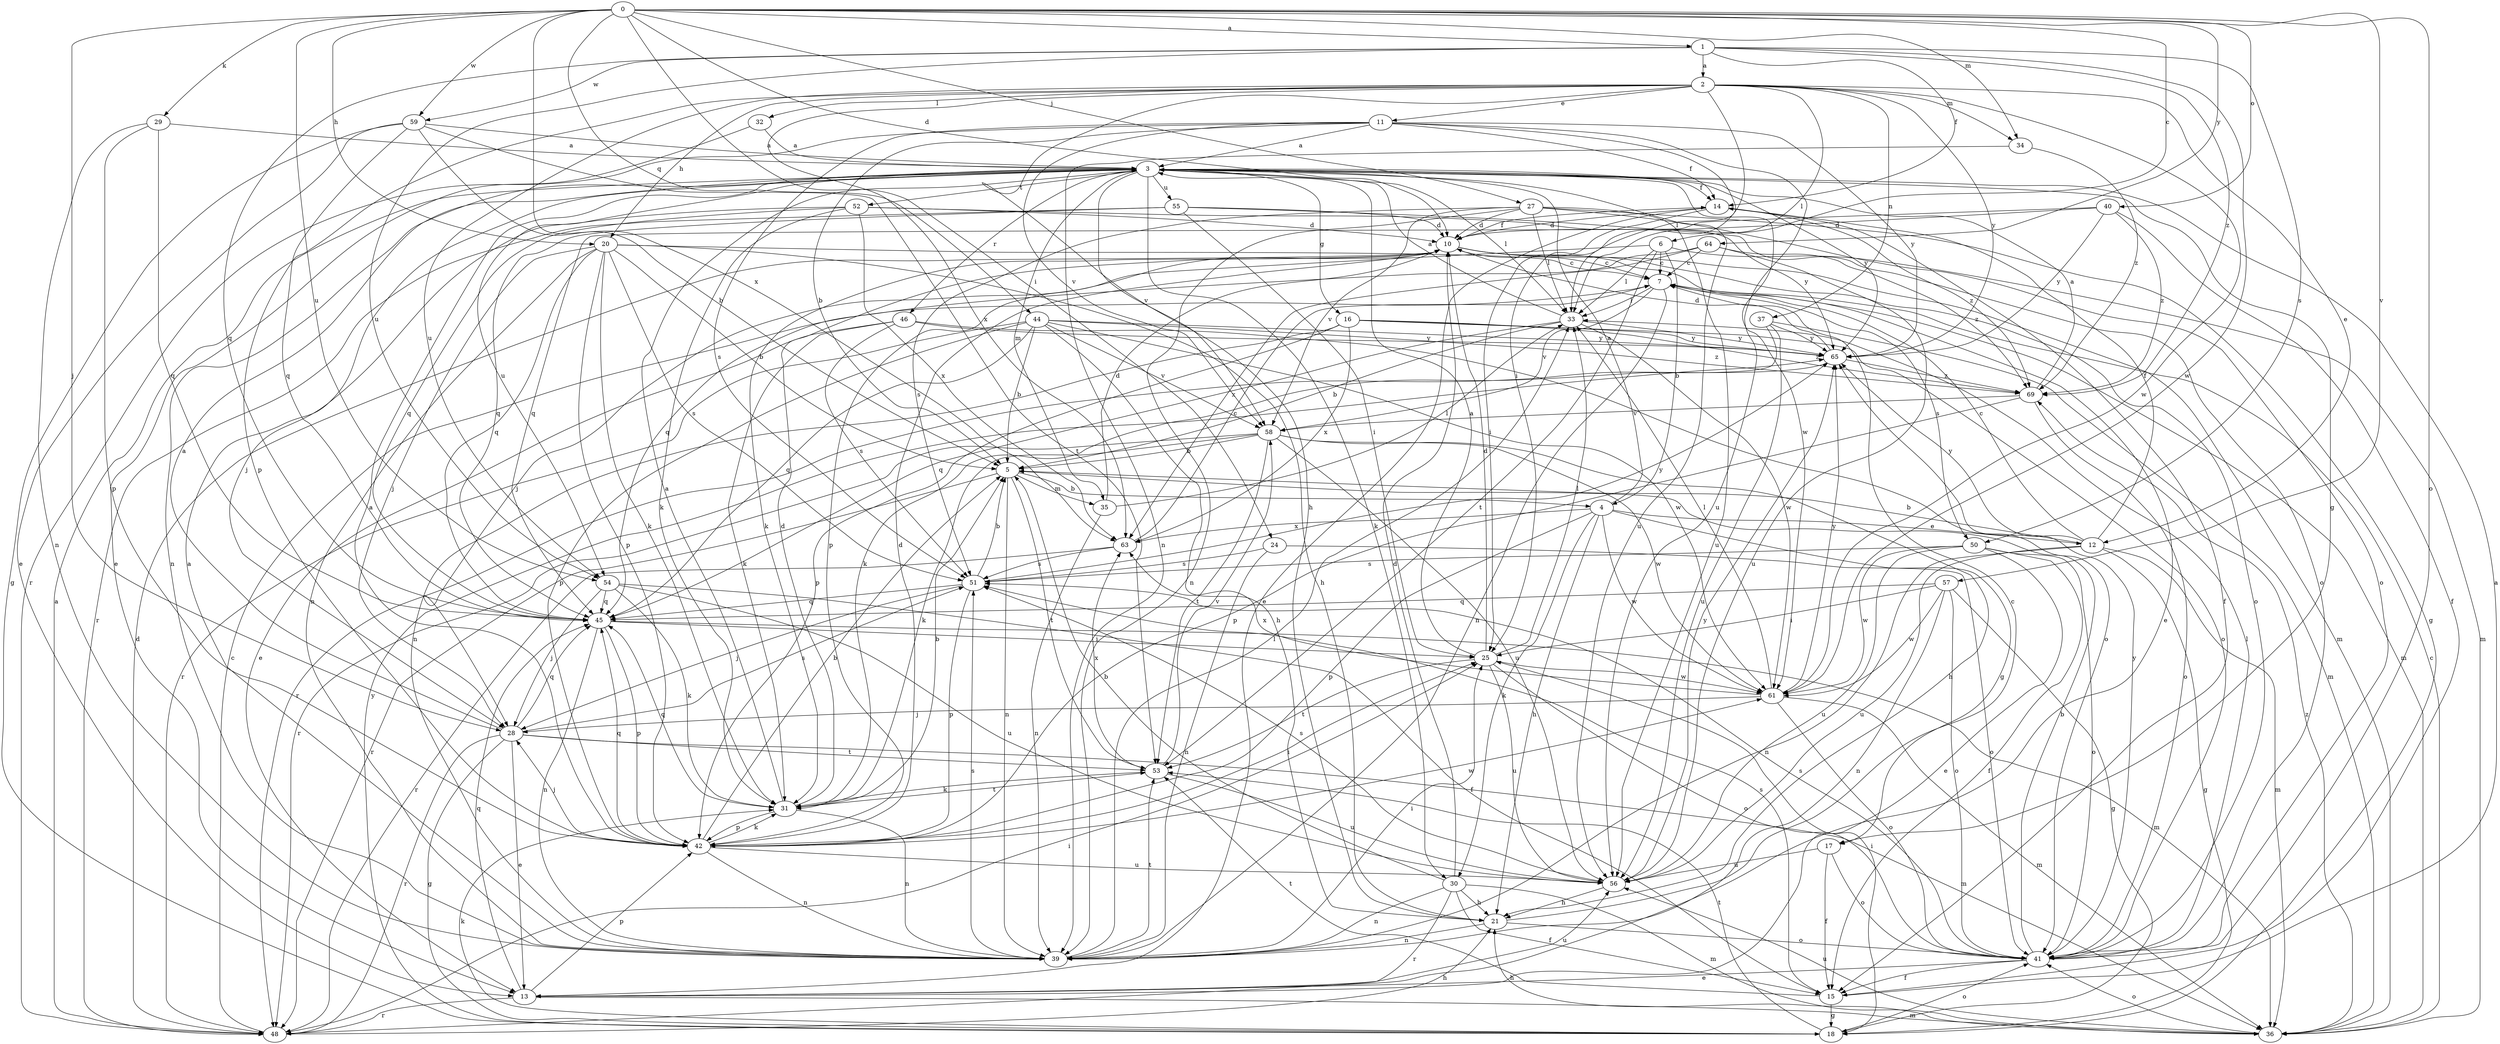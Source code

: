 strict digraph  {
0;
1;
2;
3;
4;
5;
6;
7;
10;
11;
12;
13;
14;
15;
16;
17;
18;
20;
21;
24;
25;
27;
28;
29;
30;
31;
32;
33;
34;
35;
36;
37;
39;
40;
41;
42;
44;
45;
46;
48;
50;
51;
52;
53;
54;
55;
56;
57;
58;
59;
61;
63;
64;
65;
69;
0 -> 1  [label=a];
0 -> 6  [label=c];
0 -> 10  [label=d];
0 -> 20  [label=h];
0 -> 24  [label=i];
0 -> 27  [label=j];
0 -> 28  [label=j];
0 -> 29  [label=k];
0 -> 34  [label=m];
0 -> 40  [label=o];
0 -> 41  [label=o];
0 -> 44  [label=q];
0 -> 54  [label=u];
0 -> 57  [label=v];
0 -> 59  [label=w];
0 -> 63  [label=x];
0 -> 64  [label=y];
1 -> 2  [label=a];
1 -> 14  [label=f];
1 -> 45  [label=q];
1 -> 50  [label=s];
1 -> 54  [label=u];
1 -> 59  [label=w];
1 -> 61  [label=w];
1 -> 69  [label=z];
2 -> 11  [label=e];
2 -> 12  [label=e];
2 -> 20  [label=h];
2 -> 21  [label=h];
2 -> 25  [label=i];
2 -> 32  [label=l];
2 -> 33  [label=l];
2 -> 34  [label=m];
2 -> 37  [label=n];
2 -> 42  [label=p];
2 -> 54  [label=u];
2 -> 61  [label=w];
2 -> 63  [label=x];
2 -> 65  [label=y];
3 -> 14  [label=f];
3 -> 16  [label=g];
3 -> 17  [label=g];
3 -> 30  [label=k];
3 -> 33  [label=l];
3 -> 35  [label=m];
3 -> 39  [label=n];
3 -> 46  [label=r];
3 -> 52  [label=t];
3 -> 54  [label=u];
3 -> 55  [label=u];
3 -> 56  [label=u];
3 -> 58  [label=v];
3 -> 61  [label=w];
3 -> 65  [label=y];
4 -> 3  [label=a];
4 -> 12  [label=e];
4 -> 17  [label=g];
4 -> 21  [label=h];
4 -> 30  [label=k];
4 -> 42  [label=p];
4 -> 61  [label=w];
4 -> 63  [label=x];
5 -> 4  [label=b];
5 -> 35  [label=m];
5 -> 39  [label=n];
5 -> 48  [label=r];
5 -> 53  [label=t];
6 -> 4  [label=b];
6 -> 7  [label=c];
6 -> 28  [label=j];
6 -> 33  [label=l];
6 -> 36  [label=m];
6 -> 53  [label=t];
7 -> 33  [label=l];
7 -> 36  [label=m];
7 -> 39  [label=n];
7 -> 50  [label=s];
7 -> 58  [label=v];
10 -> 7  [label=c];
10 -> 13  [label=e];
10 -> 14  [label=f];
10 -> 31  [label=k];
10 -> 36  [label=m];
10 -> 41  [label=o];
10 -> 42  [label=p];
11 -> 3  [label=a];
11 -> 5  [label=b];
11 -> 14  [label=f];
11 -> 33  [label=l];
11 -> 48  [label=r];
11 -> 51  [label=s];
11 -> 56  [label=u];
11 -> 58  [label=v];
11 -> 65  [label=y];
12 -> 5  [label=b];
12 -> 7  [label=c];
12 -> 14  [label=f];
12 -> 18  [label=g];
12 -> 36  [label=m];
12 -> 39  [label=n];
12 -> 56  [label=u];
12 -> 65  [label=y];
13 -> 36  [label=m];
13 -> 42  [label=p];
13 -> 45  [label=q];
13 -> 48  [label=r];
13 -> 56  [label=u];
14 -> 10  [label=d];
14 -> 13  [label=e];
14 -> 15  [label=f];
14 -> 25  [label=i];
14 -> 69  [label=z];
15 -> 3  [label=a];
15 -> 18  [label=g];
15 -> 51  [label=s];
15 -> 53  [label=t];
16 -> 39  [label=n];
16 -> 41  [label=o];
16 -> 42  [label=p];
16 -> 63  [label=x];
16 -> 65  [label=y];
16 -> 69  [label=z];
17 -> 15  [label=f];
17 -> 41  [label=o];
17 -> 56  [label=u];
18 -> 25  [label=i];
18 -> 31  [label=k];
18 -> 41  [label=o];
18 -> 53  [label=t];
18 -> 65  [label=y];
20 -> 5  [label=b];
20 -> 7  [label=c];
20 -> 21  [label=h];
20 -> 28  [label=j];
20 -> 31  [label=k];
20 -> 39  [label=n];
20 -> 42  [label=p];
20 -> 45  [label=q];
20 -> 51  [label=s];
21 -> 7  [label=c];
21 -> 39  [label=n];
21 -> 41  [label=o];
24 -> 39  [label=n];
24 -> 41  [label=o];
24 -> 51  [label=s];
25 -> 3  [label=a];
25 -> 10  [label=d];
25 -> 33  [label=l];
25 -> 41  [label=o];
25 -> 53  [label=t];
25 -> 56  [label=u];
25 -> 61  [label=w];
27 -> 10  [label=d];
27 -> 18  [label=g];
27 -> 33  [label=l];
27 -> 39  [label=n];
27 -> 41  [label=o];
27 -> 51  [label=s];
27 -> 56  [label=u];
27 -> 58  [label=v];
28 -> 3  [label=a];
28 -> 13  [label=e];
28 -> 18  [label=g];
28 -> 36  [label=m];
28 -> 45  [label=q];
28 -> 48  [label=r];
28 -> 51  [label=s];
28 -> 53  [label=t];
29 -> 3  [label=a];
29 -> 39  [label=n];
29 -> 42  [label=p];
29 -> 45  [label=q];
30 -> 5  [label=b];
30 -> 10  [label=d];
30 -> 15  [label=f];
30 -> 21  [label=h];
30 -> 36  [label=m];
30 -> 39  [label=n];
30 -> 48  [label=r];
31 -> 3  [label=a];
31 -> 5  [label=b];
31 -> 10  [label=d];
31 -> 39  [label=n];
31 -> 42  [label=p];
31 -> 45  [label=q];
31 -> 53  [label=t];
32 -> 3  [label=a];
32 -> 13  [label=e];
33 -> 3  [label=a];
33 -> 5  [label=b];
33 -> 45  [label=q];
33 -> 61  [label=w];
33 -> 65  [label=y];
34 -> 39  [label=n];
34 -> 69  [label=z];
35 -> 10  [label=d];
35 -> 33  [label=l];
35 -> 39  [label=n];
36 -> 7  [label=c];
36 -> 21  [label=h];
36 -> 41  [label=o];
36 -> 56  [label=u];
36 -> 69  [label=z];
37 -> 31  [label=k];
37 -> 36  [label=m];
37 -> 56  [label=u];
37 -> 65  [label=y];
39 -> 3  [label=a];
39 -> 25  [label=i];
39 -> 33  [label=l];
39 -> 51  [label=s];
39 -> 53  [label=t];
40 -> 10  [label=d];
40 -> 15  [label=f];
40 -> 45  [label=q];
40 -> 65  [label=y];
40 -> 69  [label=z];
41 -> 5  [label=b];
41 -> 13  [label=e];
41 -> 15  [label=f];
41 -> 33  [label=l];
41 -> 51  [label=s];
41 -> 65  [label=y];
42 -> 3  [label=a];
42 -> 5  [label=b];
42 -> 10  [label=d];
42 -> 25  [label=i];
42 -> 28  [label=j];
42 -> 31  [label=k];
42 -> 39  [label=n];
42 -> 45  [label=q];
42 -> 56  [label=u];
42 -> 61  [label=w];
44 -> 5  [label=b];
44 -> 21  [label=h];
44 -> 42  [label=p];
44 -> 45  [label=q];
44 -> 48  [label=r];
44 -> 58  [label=v];
44 -> 61  [label=w];
44 -> 65  [label=y];
44 -> 69  [label=z];
45 -> 25  [label=i];
45 -> 36  [label=m];
45 -> 39  [label=n];
45 -> 42  [label=p];
46 -> 13  [label=e];
46 -> 31  [label=k];
46 -> 41  [label=o];
46 -> 51  [label=s];
46 -> 65  [label=y];
48 -> 3  [label=a];
48 -> 7  [label=c];
48 -> 10  [label=d];
48 -> 21  [label=h];
48 -> 25  [label=i];
50 -> 13  [label=e];
50 -> 15  [label=f];
50 -> 41  [label=o];
50 -> 51  [label=s];
50 -> 56  [label=u];
50 -> 61  [label=w];
51 -> 5  [label=b];
51 -> 28  [label=j];
51 -> 42  [label=p];
51 -> 45  [label=q];
51 -> 65  [label=y];
52 -> 10  [label=d];
52 -> 28  [label=j];
52 -> 31  [label=k];
52 -> 45  [label=q];
52 -> 63  [label=x];
52 -> 65  [label=y];
53 -> 31  [label=k];
53 -> 56  [label=u];
53 -> 58  [label=v];
53 -> 63  [label=x];
54 -> 15  [label=f];
54 -> 28  [label=j];
54 -> 31  [label=k];
54 -> 45  [label=q];
54 -> 56  [label=u];
55 -> 10  [label=d];
55 -> 25  [label=i];
55 -> 41  [label=o];
55 -> 45  [label=q];
55 -> 48  [label=r];
56 -> 21  [label=h];
56 -> 51  [label=s];
56 -> 65  [label=y];
57 -> 18  [label=g];
57 -> 25  [label=i];
57 -> 39  [label=n];
57 -> 41  [label=o];
57 -> 45  [label=q];
57 -> 61  [label=w];
58 -> 5  [label=b];
58 -> 21  [label=h];
58 -> 31  [label=k];
58 -> 48  [label=r];
58 -> 53  [label=t];
58 -> 56  [label=u];
58 -> 61  [label=w];
59 -> 3  [label=a];
59 -> 5  [label=b];
59 -> 13  [label=e];
59 -> 18  [label=g];
59 -> 45  [label=q];
59 -> 53  [label=t];
61 -> 28  [label=j];
61 -> 33  [label=l];
61 -> 36  [label=m];
61 -> 41  [label=o];
61 -> 63  [label=x];
61 -> 65  [label=y];
63 -> 7  [label=c];
63 -> 48  [label=r];
63 -> 51  [label=s];
64 -> 7  [label=c];
64 -> 45  [label=q];
64 -> 56  [label=u];
64 -> 63  [label=x];
64 -> 69  [label=z];
65 -> 10  [label=d];
65 -> 48  [label=r];
65 -> 69  [label=z];
69 -> 3  [label=a];
69 -> 41  [label=o];
69 -> 42  [label=p];
69 -> 58  [label=v];
}

